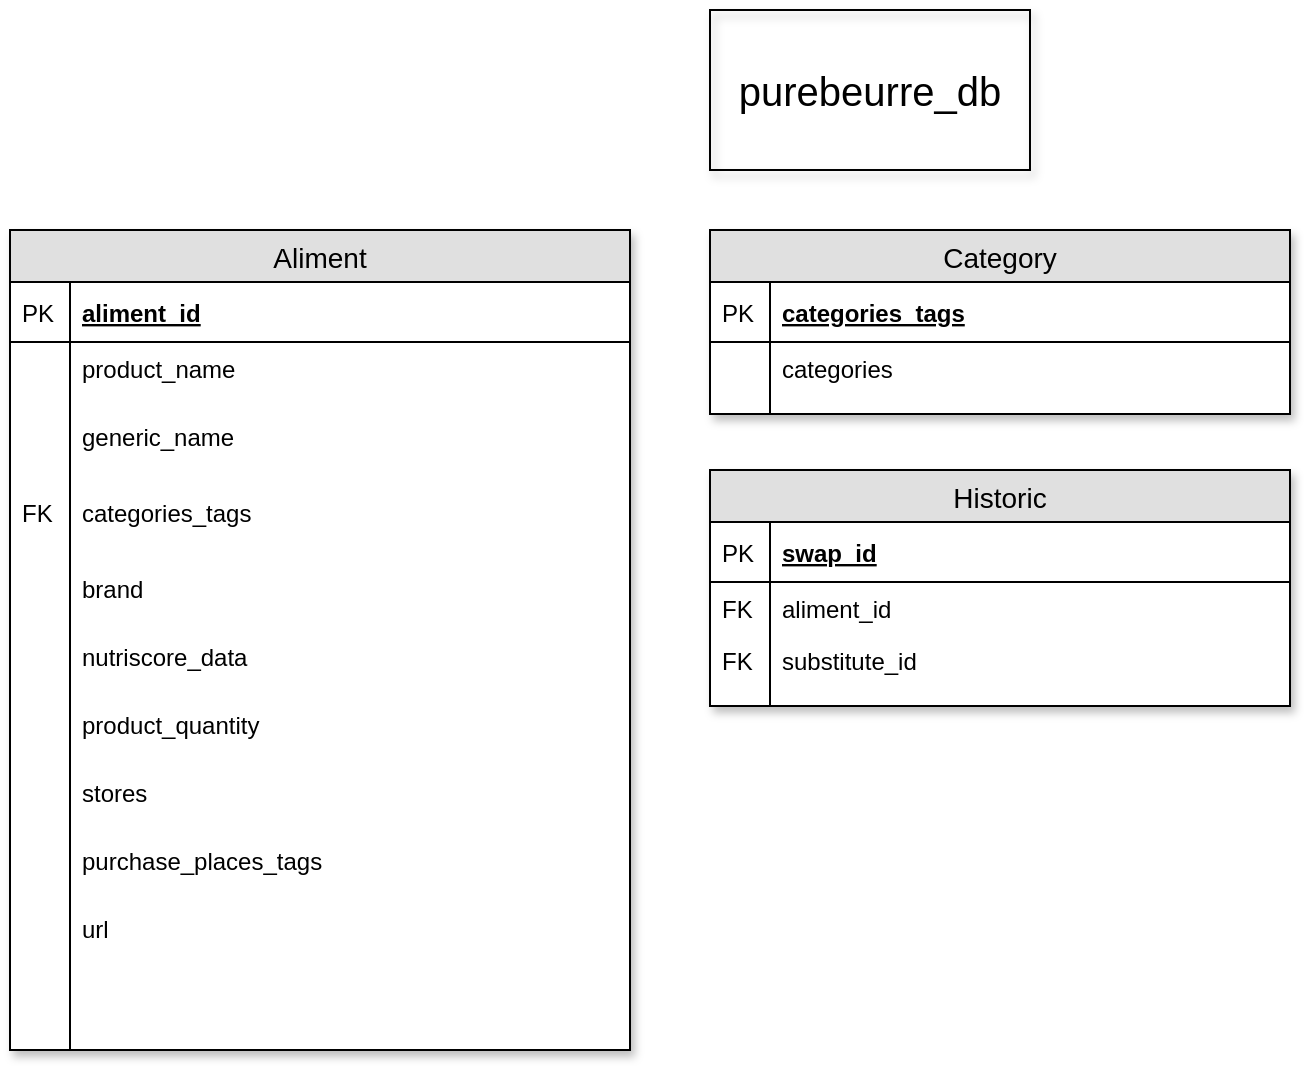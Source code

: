 <mxfile version="12.5.8" type="device"><diagram id="JLdrpwOu4dURKO244Ehc" name="Page-1"><mxGraphModel dx="1221" dy="676" grid="1" gridSize="10" guides="1" tooltips="1" connect="1" arrows="1" fold="1" page="1" pageScale="1" pageWidth="827" pageHeight="1169" math="0" shadow="0"><root><mxCell id="0"/><mxCell id="1" parent="0"/><mxCell id="iNb0HsSZnYbgs74nRXjO-9" value="&lt;font style=&quot;font-size: 20px&quot;&gt;purebeurre_db&lt;/font&gt;" style="text;html=1;strokeColor=#000000;fillColor=none;align=center;verticalAlign=middle;whiteSpace=wrap;rounded=0;shadow=1;" vertex="1" parent="1"><mxGeometry x="360" y="40" width="160" height="80" as="geometry"/></mxCell><mxCell id="iNb0HsSZnYbgs74nRXjO-10" value="Aliment" style="swimlane;fontStyle=0;childLayout=stackLayout;horizontal=1;startSize=26;fillColor=#e0e0e0;horizontalStack=0;resizeParent=1;resizeParentMax=0;resizeLast=0;collapsible=1;marginBottom=0;swimlaneFillColor=#ffffff;align=center;fontSize=14;shadow=1;strokeColor=#000000;" vertex="1" parent="1"><mxGeometry x="10" y="150" width="310" height="410" as="geometry"><mxRectangle x="10" y="150" width="80" height="26" as="alternateBounds"/></mxGeometry></mxCell><mxCell id="iNb0HsSZnYbgs74nRXjO-11" value="aliment_id" style="shape=partialRectangle;top=0;left=0;right=0;bottom=1;align=left;verticalAlign=middle;fillColor=none;spacingLeft=34;spacingRight=4;overflow=hidden;rotatable=0;points=[[0,0.5],[1,0.5]];portConstraint=eastwest;dropTarget=0;fontStyle=5;fontSize=12;" vertex="1" parent="iNb0HsSZnYbgs74nRXjO-10"><mxGeometry y="26" width="310" height="30" as="geometry"/></mxCell><mxCell id="iNb0HsSZnYbgs74nRXjO-12" value="PK" style="shape=partialRectangle;top=0;left=0;bottom=0;fillColor=none;align=left;verticalAlign=middle;spacingLeft=4;spacingRight=4;overflow=hidden;rotatable=0;points=[];portConstraint=eastwest;part=1;fontSize=12;" vertex="1" connectable="0" parent="iNb0HsSZnYbgs74nRXjO-11"><mxGeometry width="30" height="30" as="geometry"/></mxCell><mxCell id="iNb0HsSZnYbgs74nRXjO-13" value="product_name" style="shape=partialRectangle;top=0;left=0;right=0;bottom=0;align=left;verticalAlign=top;fillColor=none;spacingLeft=34;spacingRight=4;overflow=hidden;rotatable=0;points=[[0,0.5],[1,0.5]];portConstraint=eastwest;dropTarget=0;fontSize=12;" vertex="1" parent="iNb0HsSZnYbgs74nRXjO-10"><mxGeometry y="56" width="310" height="34" as="geometry"/></mxCell><mxCell id="iNb0HsSZnYbgs74nRXjO-14" value="" style="shape=partialRectangle;top=0;left=0;bottom=0;fillColor=none;align=left;verticalAlign=top;spacingLeft=4;spacingRight=4;overflow=hidden;rotatable=0;points=[];portConstraint=eastwest;part=1;fontSize=12;" vertex="1" connectable="0" parent="iNb0HsSZnYbgs74nRXjO-13"><mxGeometry width="30" height="34" as="geometry"/></mxCell><mxCell id="iNb0HsSZnYbgs74nRXjO-15" value="generic_name" style="shape=partialRectangle;top=0;left=0;right=0;bottom=0;align=left;verticalAlign=top;fillColor=none;spacingLeft=34;spacingRight=4;overflow=hidden;rotatable=0;points=[[0,0.5],[1,0.5]];portConstraint=eastwest;dropTarget=0;fontSize=12;" vertex="1" parent="iNb0HsSZnYbgs74nRXjO-10"><mxGeometry y="90" width="310" height="38" as="geometry"/></mxCell><mxCell id="iNb0HsSZnYbgs74nRXjO-16" value="" style="shape=partialRectangle;top=0;left=0;bottom=0;fillColor=none;align=left;verticalAlign=top;spacingLeft=4;spacingRight=4;overflow=hidden;rotatable=0;points=[];portConstraint=eastwest;part=1;fontSize=12;" vertex="1" connectable="0" parent="iNb0HsSZnYbgs74nRXjO-15"><mxGeometry width="30" height="38" as="geometry"/></mxCell><mxCell id="iNb0HsSZnYbgs74nRXjO-68" value="categories_tags" style="shape=partialRectangle;top=0;left=0;right=0;bottom=0;align=left;verticalAlign=top;fillColor=none;spacingLeft=34;spacingRight=4;overflow=hidden;rotatable=0;points=[[0,0.5],[1,0.5]];portConstraint=eastwest;dropTarget=0;fontSize=12;" vertex="1" parent="iNb0HsSZnYbgs74nRXjO-10"><mxGeometry y="128" width="310" height="38" as="geometry"/></mxCell><mxCell id="iNb0HsSZnYbgs74nRXjO-69" value="FK" style="shape=partialRectangle;top=0;left=0;bottom=0;fillColor=none;align=left;verticalAlign=top;spacingLeft=4;spacingRight=4;overflow=hidden;rotatable=0;points=[];portConstraint=eastwest;part=1;fontSize=12;" vertex="1" connectable="0" parent="iNb0HsSZnYbgs74nRXjO-68"><mxGeometry width="30" height="38" as="geometry"/></mxCell><mxCell id="iNb0HsSZnYbgs74nRXjO-17" value="brand" style="shape=partialRectangle;top=0;left=0;right=0;bottom=0;align=left;verticalAlign=top;fillColor=none;spacingLeft=34;spacingRight=4;overflow=hidden;rotatable=0;points=[[0,0.5],[1,0.5]];portConstraint=eastwest;dropTarget=0;fontSize=12;" vertex="1" parent="iNb0HsSZnYbgs74nRXjO-10"><mxGeometry y="166" width="310" height="34" as="geometry"/></mxCell><mxCell id="iNb0HsSZnYbgs74nRXjO-18" value="" style="shape=partialRectangle;top=0;left=0;bottom=0;fillColor=none;align=left;verticalAlign=top;spacingLeft=4;spacingRight=4;overflow=hidden;rotatable=0;points=[];portConstraint=eastwest;part=1;fontSize=12;" vertex="1" connectable="0" parent="iNb0HsSZnYbgs74nRXjO-17"><mxGeometry width="30" height="34" as="geometry"/></mxCell><mxCell id="iNb0HsSZnYbgs74nRXjO-39" value="nutriscore_data" style="shape=partialRectangle;top=0;left=0;right=0;bottom=0;align=left;verticalAlign=top;fillColor=none;spacingLeft=34;spacingRight=4;overflow=hidden;rotatable=0;points=[[0,0.5],[1,0.5]];portConstraint=eastwest;dropTarget=0;fontSize=12;" vertex="1" parent="iNb0HsSZnYbgs74nRXjO-10"><mxGeometry y="200" width="310" height="34" as="geometry"/></mxCell><mxCell id="iNb0HsSZnYbgs74nRXjO-40" value="" style="shape=partialRectangle;top=0;left=0;bottom=0;fillColor=none;align=left;verticalAlign=top;spacingLeft=4;spacingRight=4;overflow=hidden;rotatable=0;points=[];portConstraint=eastwest;part=1;fontSize=12;" vertex="1" connectable="0" parent="iNb0HsSZnYbgs74nRXjO-39"><mxGeometry width="30" height="34" as="geometry"/></mxCell><mxCell id="iNb0HsSZnYbgs74nRXjO-62" value="product_quantity" style="shape=partialRectangle;top=0;left=0;right=0;bottom=0;align=left;verticalAlign=top;fillColor=none;spacingLeft=34;spacingRight=4;overflow=hidden;rotatable=0;points=[[0,0.5],[1,0.5]];portConstraint=eastwest;dropTarget=0;fontSize=12;" vertex="1" parent="iNb0HsSZnYbgs74nRXjO-10"><mxGeometry y="234" width="310" height="34" as="geometry"/></mxCell><mxCell id="iNb0HsSZnYbgs74nRXjO-63" value="" style="shape=partialRectangle;top=0;left=0;bottom=0;fillColor=none;align=left;verticalAlign=top;spacingLeft=4;spacingRight=4;overflow=hidden;rotatable=0;points=[];portConstraint=eastwest;part=1;fontSize=12;" vertex="1" connectable="0" parent="iNb0HsSZnYbgs74nRXjO-62"><mxGeometry width="30" height="34" as="geometry"/></mxCell><mxCell id="iNb0HsSZnYbgs74nRXjO-64" value="stores" style="shape=partialRectangle;top=0;left=0;right=0;bottom=0;align=left;verticalAlign=top;fillColor=none;spacingLeft=34;spacingRight=4;overflow=hidden;rotatable=0;points=[[0,0.5],[1,0.5]];portConstraint=eastwest;dropTarget=0;fontSize=12;" vertex="1" parent="iNb0HsSZnYbgs74nRXjO-10"><mxGeometry y="268" width="310" height="34" as="geometry"/></mxCell><mxCell id="iNb0HsSZnYbgs74nRXjO-65" value="" style="shape=partialRectangle;top=0;left=0;bottom=0;fillColor=none;align=left;verticalAlign=top;spacingLeft=4;spacingRight=4;overflow=hidden;rotatable=0;points=[];portConstraint=eastwest;part=1;fontSize=12;" vertex="1" connectable="0" parent="iNb0HsSZnYbgs74nRXjO-64"><mxGeometry width="30" height="34" as="geometry"/></mxCell><mxCell id="iNb0HsSZnYbgs74nRXjO-111" value="purchase_places_tags" style="shape=partialRectangle;top=0;left=0;right=0;bottom=0;align=left;verticalAlign=top;fillColor=none;spacingLeft=34;spacingRight=4;overflow=hidden;rotatable=0;points=[[0,0.5],[1,0.5]];portConstraint=eastwest;dropTarget=0;fontSize=12;" vertex="1" parent="iNb0HsSZnYbgs74nRXjO-10"><mxGeometry y="302" width="310" height="34" as="geometry"/></mxCell><mxCell id="iNb0HsSZnYbgs74nRXjO-112" value="" style="shape=partialRectangle;top=0;left=0;bottom=0;fillColor=none;align=left;verticalAlign=top;spacingLeft=4;spacingRight=4;overflow=hidden;rotatable=0;points=[];portConstraint=eastwest;part=1;fontSize=12;" vertex="1" connectable="0" parent="iNb0HsSZnYbgs74nRXjO-111"><mxGeometry width="30" height="34" as="geometry"/></mxCell><mxCell id="iNb0HsSZnYbgs74nRXjO-83" value="url" style="shape=partialRectangle;top=0;left=0;right=0;bottom=0;align=left;verticalAlign=top;fillColor=none;spacingLeft=34;spacingRight=4;overflow=hidden;rotatable=0;points=[[0,0.5],[1,0.5]];portConstraint=eastwest;dropTarget=0;fontSize=12;" vertex="1" parent="iNb0HsSZnYbgs74nRXjO-10"><mxGeometry y="336" width="310" height="34" as="geometry"/></mxCell><mxCell id="iNb0HsSZnYbgs74nRXjO-84" value="" style="shape=partialRectangle;top=0;left=0;bottom=0;fillColor=none;align=left;verticalAlign=top;spacingLeft=4;spacingRight=4;overflow=hidden;rotatable=0;points=[];portConstraint=eastwest;part=1;fontSize=12;" vertex="1" connectable="0" parent="iNb0HsSZnYbgs74nRXjO-83"><mxGeometry width="30" height="34" as="geometry"/></mxCell><mxCell id="iNb0HsSZnYbgs74nRXjO-19" value="" style="shape=partialRectangle;top=0;left=0;right=0;bottom=0;align=left;verticalAlign=top;fillColor=none;spacingLeft=34;spacingRight=4;overflow=hidden;rotatable=0;points=[[0,0.5],[1,0.5]];portConstraint=eastwest;dropTarget=0;fontSize=12;" vertex="1" parent="iNb0HsSZnYbgs74nRXjO-10"><mxGeometry y="370" width="310" height="40" as="geometry"/></mxCell><mxCell id="iNb0HsSZnYbgs74nRXjO-20" value="" style="shape=partialRectangle;top=0;left=0;bottom=0;fillColor=none;align=left;verticalAlign=top;spacingLeft=4;spacingRight=4;overflow=hidden;rotatable=0;points=[];portConstraint=eastwest;part=1;fontSize=12;" vertex="1" connectable="0" parent="iNb0HsSZnYbgs74nRXjO-19"><mxGeometry width="30" height="40" as="geometry"/></mxCell><mxCell id="iNb0HsSZnYbgs74nRXjO-70" value="Category" style="swimlane;fontStyle=0;childLayout=stackLayout;horizontal=1;startSize=26;fillColor=#e0e0e0;horizontalStack=0;resizeParent=1;resizeParentMax=0;resizeLast=0;collapsible=1;marginBottom=0;swimlaneFillColor=#ffffff;align=center;fontSize=14;shadow=1;strokeColor=#000000;" vertex="1" parent="1"><mxGeometry x="360" y="150" width="290" height="92" as="geometry"/></mxCell><mxCell id="iNb0HsSZnYbgs74nRXjO-71" value="categories_tags" style="shape=partialRectangle;top=0;left=0;right=0;bottom=1;align=left;verticalAlign=middle;fillColor=none;spacingLeft=34;spacingRight=4;overflow=hidden;rotatable=0;points=[[0,0.5],[1,0.5]];portConstraint=eastwest;dropTarget=0;fontStyle=5;fontSize=12;" vertex="1" parent="iNb0HsSZnYbgs74nRXjO-70"><mxGeometry y="26" width="290" height="30" as="geometry"/></mxCell><mxCell id="iNb0HsSZnYbgs74nRXjO-72" value="PK" style="shape=partialRectangle;top=0;left=0;bottom=0;fillColor=none;align=left;verticalAlign=middle;spacingLeft=4;spacingRight=4;overflow=hidden;rotatable=0;points=[];portConstraint=eastwest;part=1;fontSize=12;" vertex="1" connectable="0" parent="iNb0HsSZnYbgs74nRXjO-71"><mxGeometry width="30" height="30" as="geometry"/></mxCell><mxCell id="iNb0HsSZnYbgs74nRXjO-73" value="categories" style="shape=partialRectangle;top=0;left=0;right=0;bottom=0;align=left;verticalAlign=top;fillColor=none;spacingLeft=34;spacingRight=4;overflow=hidden;rotatable=0;points=[[0,0.5],[1,0.5]];portConstraint=eastwest;dropTarget=0;fontSize=12;" vertex="1" parent="iNb0HsSZnYbgs74nRXjO-70"><mxGeometry y="56" width="290" height="26" as="geometry"/></mxCell><mxCell id="iNb0HsSZnYbgs74nRXjO-74" value="" style="shape=partialRectangle;top=0;left=0;bottom=0;fillColor=none;align=left;verticalAlign=top;spacingLeft=4;spacingRight=4;overflow=hidden;rotatable=0;points=[];portConstraint=eastwest;part=1;fontSize=12;" vertex="1" connectable="0" parent="iNb0HsSZnYbgs74nRXjO-73"><mxGeometry width="30" height="26" as="geometry"/></mxCell><mxCell id="iNb0HsSZnYbgs74nRXjO-79" value="" style="shape=partialRectangle;top=0;left=0;right=0;bottom=0;align=left;verticalAlign=top;fillColor=none;spacingLeft=34;spacingRight=4;overflow=hidden;rotatable=0;points=[[0,0.5],[1,0.5]];portConstraint=eastwest;dropTarget=0;fontSize=12;" vertex="1" parent="iNb0HsSZnYbgs74nRXjO-70"><mxGeometry y="82" width="290" height="10" as="geometry"/></mxCell><mxCell id="iNb0HsSZnYbgs74nRXjO-80" value="" style="shape=partialRectangle;top=0;left=0;bottom=0;fillColor=none;align=left;verticalAlign=top;spacingLeft=4;spacingRight=4;overflow=hidden;rotatable=0;points=[];portConstraint=eastwest;part=1;fontSize=12;" vertex="1" connectable="0" parent="iNb0HsSZnYbgs74nRXjO-79"><mxGeometry width="30" height="10" as="geometry"/></mxCell><mxCell id="iNb0HsSZnYbgs74nRXjO-100" value="Historic" style="swimlane;fontStyle=0;childLayout=stackLayout;horizontal=1;startSize=26;fillColor=#e0e0e0;horizontalStack=0;resizeParent=1;resizeParentMax=0;resizeLast=0;collapsible=1;marginBottom=0;swimlaneFillColor=#ffffff;align=center;fontSize=14;shadow=1;strokeColor=#000000;" vertex="1" parent="1"><mxGeometry x="360" y="270" width="290" height="118" as="geometry"/></mxCell><mxCell id="iNb0HsSZnYbgs74nRXjO-101" value="swap_id" style="shape=partialRectangle;top=0;left=0;right=0;bottom=1;align=left;verticalAlign=middle;fillColor=none;spacingLeft=34;spacingRight=4;overflow=hidden;rotatable=0;points=[[0,0.5],[1,0.5]];portConstraint=eastwest;dropTarget=0;fontStyle=5;fontSize=12;" vertex="1" parent="iNb0HsSZnYbgs74nRXjO-100"><mxGeometry y="26" width="290" height="30" as="geometry"/></mxCell><mxCell id="iNb0HsSZnYbgs74nRXjO-102" value="PK" style="shape=partialRectangle;top=0;left=0;bottom=0;fillColor=none;align=left;verticalAlign=middle;spacingLeft=4;spacingRight=4;overflow=hidden;rotatable=0;points=[];portConstraint=eastwest;part=1;fontSize=12;" vertex="1" connectable="0" parent="iNb0HsSZnYbgs74nRXjO-101"><mxGeometry width="30" height="30" as="geometry"/></mxCell><mxCell id="iNb0HsSZnYbgs74nRXjO-103" value="aliment_id" style="shape=partialRectangle;top=0;left=0;right=0;bottom=0;align=left;verticalAlign=top;fillColor=none;spacingLeft=34;spacingRight=4;overflow=hidden;rotatable=0;points=[[0,0.5],[1,0.5]];portConstraint=eastwest;dropTarget=0;fontSize=12;" vertex="1" parent="iNb0HsSZnYbgs74nRXjO-100"><mxGeometry y="56" width="290" height="26" as="geometry"/></mxCell><mxCell id="iNb0HsSZnYbgs74nRXjO-104" value="FK" style="shape=partialRectangle;top=0;left=0;bottom=0;fillColor=none;align=left;verticalAlign=top;spacingLeft=4;spacingRight=4;overflow=hidden;rotatable=0;points=[];portConstraint=eastwest;part=1;fontSize=12;" vertex="1" connectable="0" parent="iNb0HsSZnYbgs74nRXjO-103"><mxGeometry width="30" height="26" as="geometry"/></mxCell><mxCell id="iNb0HsSZnYbgs74nRXjO-105" value="substitute_id" style="shape=partialRectangle;top=0;left=0;right=0;bottom=0;align=left;verticalAlign=top;fillColor=none;spacingLeft=34;spacingRight=4;overflow=hidden;rotatable=0;points=[[0,0.5],[1,0.5]];portConstraint=eastwest;dropTarget=0;fontSize=12;" vertex="1" parent="iNb0HsSZnYbgs74nRXjO-100"><mxGeometry y="82" width="290" height="26" as="geometry"/></mxCell><mxCell id="iNb0HsSZnYbgs74nRXjO-106" value="FK" style="shape=partialRectangle;top=0;left=0;bottom=0;fillColor=none;align=left;verticalAlign=top;spacingLeft=4;spacingRight=4;overflow=hidden;rotatable=0;points=[];portConstraint=eastwest;part=1;fontSize=12;" vertex="1" connectable="0" parent="iNb0HsSZnYbgs74nRXjO-105"><mxGeometry width="30" height="26" as="geometry"/></mxCell><mxCell id="iNb0HsSZnYbgs74nRXjO-109" value="" style="shape=partialRectangle;top=0;left=0;right=0;bottom=0;align=left;verticalAlign=top;fillColor=none;spacingLeft=34;spacingRight=4;overflow=hidden;rotatable=0;points=[[0,0.5],[1,0.5]];portConstraint=eastwest;dropTarget=0;fontSize=12;" vertex="1" parent="iNb0HsSZnYbgs74nRXjO-100"><mxGeometry y="108" width="290" height="10" as="geometry"/></mxCell><mxCell id="iNb0HsSZnYbgs74nRXjO-110" value="" style="shape=partialRectangle;top=0;left=0;bottom=0;fillColor=none;align=left;verticalAlign=top;spacingLeft=4;spacingRight=4;overflow=hidden;rotatable=0;points=[];portConstraint=eastwest;part=1;fontSize=12;" vertex="1" connectable="0" parent="iNb0HsSZnYbgs74nRXjO-109"><mxGeometry width="30" height="10" as="geometry"/></mxCell></root></mxGraphModel></diagram></mxfile>